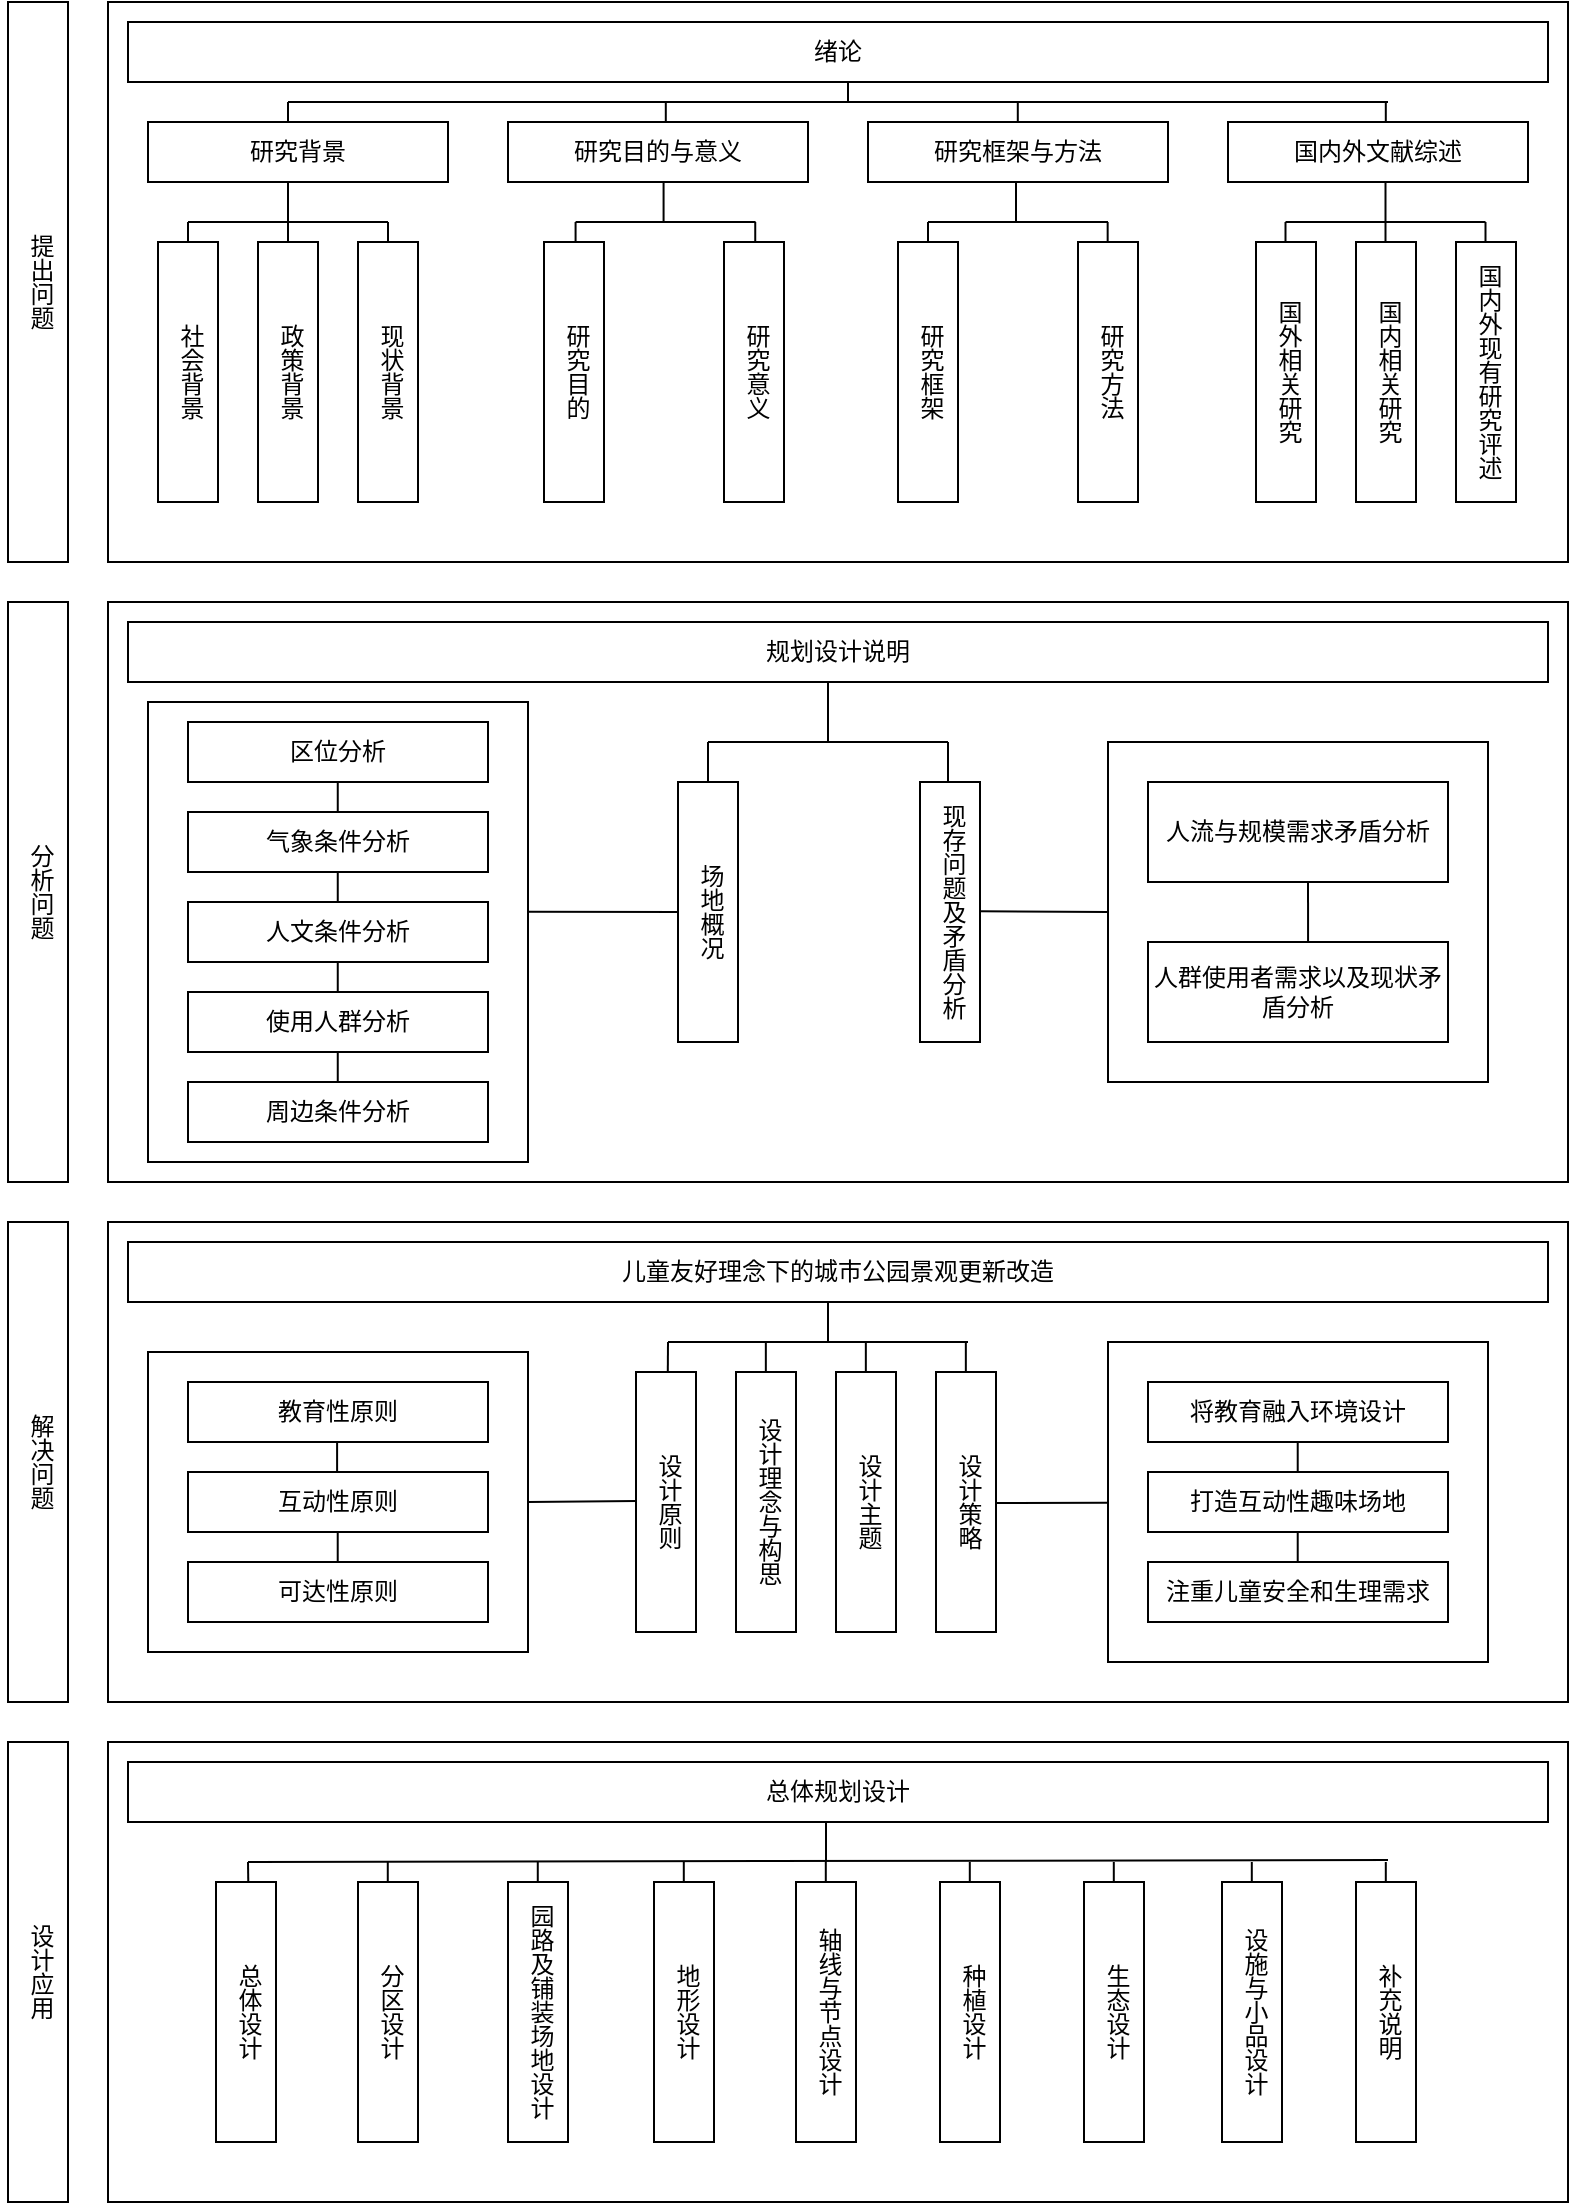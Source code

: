 <mxfile version="24.4.3" type="github">
  <diagram name="第 1 页" id="PGdJFcqWluzx-1N40bFZ">
    <mxGraphModel dx="899" dy="631" grid="1" gridSize="10" guides="1" tooltips="1" connect="0" arrows="0" fold="1" page="1" pageScale="1" pageWidth="827" pageHeight="1169" math="0" shadow="0">
      <root>
        <mxCell id="0" />
        <mxCell id="1" parent="0" />
        <mxCell id="4JssBgyCznE4-cOEd2yI-1" value="" style="rounded=0;whiteSpace=wrap;html=1;movable=0;resizable=0;rotatable=0;deletable=0;editable=0;locked=1;connectable=0;" parent="1" vertex="1">
          <mxGeometry x="60" y="60" width="730" height="280" as="geometry" />
        </mxCell>
        <mxCell id="4JssBgyCznE4-cOEd2yI-2" value="&lt;p style=&quot;line-height: 120%;&quot;&gt;&lt;font style=&quot;font-size: 12px;&quot;&gt;提出问题&lt;/font&gt;&lt;/p&gt;" style="rounded=0;whiteSpace=wrap;html=1;textDirection=vertical-rl;" parent="1" vertex="1">
          <mxGeometry x="10" y="60" width="30" height="280" as="geometry" />
        </mxCell>
        <mxCell id="4JssBgyCznE4-cOEd2yI-3" value="绪论" style="rounded=0;whiteSpace=wrap;html=1;" parent="1" vertex="1">
          <mxGeometry x="70" y="70" width="710" height="30" as="geometry" />
        </mxCell>
        <mxCell id="4JssBgyCznE4-cOEd2yI-4" value="研究框架与方法" style="rounded=0;whiteSpace=wrap;html=1;" parent="1" vertex="1">
          <mxGeometry x="440" y="120" width="150" height="30" as="geometry" />
        </mxCell>
        <mxCell id="4JssBgyCznE4-cOEd2yI-5" value="研究背景" style="rounded=0;whiteSpace=wrap;html=1;" parent="1" vertex="1">
          <mxGeometry x="80" y="120" width="150" height="30" as="geometry" />
        </mxCell>
        <mxCell id="4JssBgyCznE4-cOEd2yI-6" value="研究目的与意义" style="rounded=0;whiteSpace=wrap;html=1;" parent="1" vertex="1">
          <mxGeometry x="260" y="120" width="150" height="30" as="geometry" />
        </mxCell>
        <mxCell id="4JssBgyCznE4-cOEd2yI-7" value="国内外文献综述" style="rounded=0;whiteSpace=wrap;html=1;" parent="1" vertex="1">
          <mxGeometry x="620" y="120" width="150" height="30" as="geometry" />
        </mxCell>
        <mxCell id="4JssBgyCznE4-cOEd2yI-8" value="社会背景" style="rounded=0;whiteSpace=wrap;html=1;textDirection=vertical-rl;" parent="1" vertex="1">
          <mxGeometry x="85" y="180" width="30" height="130" as="geometry" />
        </mxCell>
        <mxCell id="4JssBgyCznE4-cOEd2yI-9" value="政策背景" style="rounded=0;whiteSpace=wrap;html=1;textDirection=vertical-rl;" parent="1" vertex="1">
          <mxGeometry x="135" y="180" width="30" height="130" as="geometry" />
        </mxCell>
        <mxCell id="4JssBgyCznE4-cOEd2yI-10" value="现状背景" style="rounded=0;whiteSpace=wrap;html=1;textDirection=vertical-rl;" parent="1" vertex="1">
          <mxGeometry x="185" y="180" width="30" height="130" as="geometry" />
        </mxCell>
        <mxCell id="4JssBgyCznE4-cOEd2yI-11" value="研究目的" style="rounded=0;whiteSpace=wrap;html=1;textDirection=vertical-rl;" parent="1" vertex="1">
          <mxGeometry x="278" y="180" width="30" height="130" as="geometry" />
        </mxCell>
        <mxCell id="4JssBgyCznE4-cOEd2yI-12" value="研究意义" style="rounded=0;whiteSpace=wrap;html=1;textDirection=vertical-rl;" parent="1" vertex="1">
          <mxGeometry x="368" y="180" width="30" height="130" as="geometry" />
        </mxCell>
        <mxCell id="4JssBgyCznE4-cOEd2yI-13" value="研究框架" style="rounded=0;whiteSpace=wrap;html=1;textDirection=vertical-rl;" parent="1" vertex="1">
          <mxGeometry x="455" y="180" width="30" height="130" as="geometry" />
        </mxCell>
        <mxCell id="4JssBgyCznE4-cOEd2yI-14" value="研究方法" style="rounded=0;whiteSpace=wrap;html=1;textDirection=vertical-rl;" parent="1" vertex="1">
          <mxGeometry x="545" y="180" width="30" height="130" as="geometry" />
        </mxCell>
        <mxCell id="4JssBgyCznE4-cOEd2yI-15" value="国外相关研究" style="rounded=0;whiteSpace=wrap;html=1;textDirection=vertical-rl;" parent="1" vertex="1">
          <mxGeometry x="634" y="180" width="30" height="130" as="geometry" />
        </mxCell>
        <mxCell id="4JssBgyCznE4-cOEd2yI-16" value="国内相关研究" style="rounded=0;whiteSpace=wrap;html=1;textDirection=vertical-rl;" parent="1" vertex="1">
          <mxGeometry x="684" y="180" width="30" height="130" as="geometry" />
        </mxCell>
        <mxCell id="4JssBgyCznE4-cOEd2yI-17" value="国内外现有研究评述" style="rounded=0;whiteSpace=wrap;html=1;textDirection=vertical-rl;" parent="1" vertex="1">
          <mxGeometry x="734" y="180" width="30" height="130" as="geometry" />
        </mxCell>
        <mxCell id="4JssBgyCznE4-cOEd2yI-18" value="" style="rounded=0;whiteSpace=wrap;html=1;movable=1;resizable=1;rotatable=1;deletable=1;editable=1;locked=0;connectable=1;" parent="1" vertex="1">
          <mxGeometry x="60" y="360" width="730" height="290" as="geometry" />
        </mxCell>
        <mxCell id="4JssBgyCznE4-cOEd2yI-19" value="&lt;p style=&quot;line-height: 120%;&quot;&gt;&lt;font style=&quot;font-size: 12px;&quot;&gt;分析问题&lt;/font&gt;&lt;/p&gt;" style="rounded=0;whiteSpace=wrap;html=1;textDirection=vertical-rl;" parent="1" vertex="1">
          <mxGeometry x="10" y="360" width="30" height="290" as="geometry" />
        </mxCell>
        <mxCell id="4JssBgyCznE4-cOEd2yI-20" value="规划设计说明" style="rounded=0;whiteSpace=wrap;html=1;" parent="1" vertex="1">
          <mxGeometry x="70" y="370" width="710" height="30" as="geometry" />
        </mxCell>
        <mxCell id="4JssBgyCznE4-cOEd2yI-41" value="" style="rounded=0;whiteSpace=wrap;html=1;movable=0;resizable=0;rotatable=0;deletable=0;editable=0;locked=1;connectable=0;" parent="1" vertex="1">
          <mxGeometry x="560" y="430" width="190" height="170" as="geometry" />
        </mxCell>
        <mxCell id="4JssBgyCznE4-cOEd2yI-21" value="人群使用者需求以及现状矛盾分析" style="rounded=0;whiteSpace=wrap;html=1;" parent="1" vertex="1">
          <mxGeometry x="580" y="530" width="150" height="50" as="geometry" />
        </mxCell>
        <mxCell id="4JssBgyCznE4-cOEd2yI-42" value="" style="rounded=0;whiteSpace=wrap;html=1;movable=1;resizable=1;rotatable=1;deletable=1;editable=1;locked=0;connectable=1;" parent="1" vertex="1">
          <mxGeometry x="80" y="410" width="190" height="230" as="geometry" />
        </mxCell>
        <mxCell id="4JssBgyCznE4-cOEd2yI-22" value="区位分析&lt;span style=&quot;color: rgba(0, 0, 0, 0); font-family: monospace; font-size: 0px; text-align: start; text-wrap: nowrap;&quot;&gt;%3CmxGraphModel%3E%3Croot%3E%3CmxCell%20id%3D%220%22%2F%3E%3CmxCell%20id%3D%221%22%20parent%3D%220%22%2F%3E%3CmxCell%20id%3D%222%22%20value%3D%22%E7%A0%94%E7%A9%B6%E8%83%8C%E6%99%AF%22%20style%3D%22rounded%3D0%3BwhiteSpace%3Dwrap%3Bhtml%3D1%3B%22%20vertex%3D%221%22%20parent%3D%221%22%3E%3CmxGeometry%20x%3D%2280%22%20y%3D%22420%22%20width%3D%22150%22%20height%3D%2230%22%20as%3D%22geometry%22%2F%3E%3C%2FmxCell%3E%3C%2Froot%3E%3C%2FmxGraphModel%3E&lt;/span&gt;" style="rounded=0;whiteSpace=wrap;html=1;" parent="1" vertex="1">
          <mxGeometry x="100" y="420" width="150" height="30" as="geometry" />
        </mxCell>
        <mxCell id="4JssBgyCznE4-cOEd2yI-29" value="场地概况" style="rounded=0;whiteSpace=wrap;html=1;textDirection=vertical-rl;" parent="1" vertex="1">
          <mxGeometry x="345" y="450" width="30" height="130" as="geometry" />
        </mxCell>
        <mxCell id="4JssBgyCznE4-cOEd2yI-30" value="现存问题及矛盾分析" style="rounded=0;whiteSpace=wrap;html=1;textDirection=vertical-rl;" parent="1" vertex="1">
          <mxGeometry x="466" y="450" width="30" height="130" as="geometry" />
        </mxCell>
        <mxCell id="4JssBgyCznE4-cOEd2yI-35" value="人流与规模需求矛盾分析" style="rounded=0;whiteSpace=wrap;html=1;" parent="1" vertex="1">
          <mxGeometry x="580" y="450" width="150" height="50" as="geometry" />
        </mxCell>
        <mxCell id="4JssBgyCznE4-cOEd2yI-36" value="气象条件分析" style="rounded=0;whiteSpace=wrap;html=1;" parent="1" vertex="1">
          <mxGeometry x="100" y="465" width="150" height="30" as="geometry" />
        </mxCell>
        <mxCell id="4JssBgyCznE4-cOEd2yI-37" value="人文条件分析&lt;span style=&quot;color: rgba(0, 0, 0, 0); font-family: monospace; font-size: 0px; text-align: start; text-wrap: nowrap;&quot;&gt;%3CmxGraphModel%3E%3Croot%3E%3CmxCell%20id%3D%220%22%2F%3E%3CmxCell%20id%3D%221%22%20parent%3D%220%22%2F%3E%3CmxCell%20id%3D%222%22%20value%3D%22%E5%8C%BA%E4%BD%8D%E5%88%86%E6%9E%90%26lt%3Bspan%20style%3D%26quot%3Bcolor%3A%20rgba(0%2C%200%2C%200%2C%200)%3B%20font-family%3A%20monospace%3B%20font-size%3A%200px%3B%20text-align%3A%20start%3B%20text-wrap%3A%20nowrap%3B%26quot%3B%26gt%3B%253CmxGraphModel%253E%253Croot%253E%253CmxCell%2520id%253D%25220%2522%252F%253E%253CmxCell%2520id%253D%25221%2522%2520parent%253D%25220%2522%252F%253E%253CmxCell%2520id%253D%25222%2522%2520value%253D%2522%25E7%25A0%2594%25E7%25A9%25B6%25E8%2583%258C%25E6%2599%25AF%2522%2520style%253D%2522rounded%253D0%253BwhiteSpace%253Dwrap%253Bhtml%253D1%253B%2522%2520vertex%253D%25221%2522%2520parent%253D%25221%2522%253E%253CmxGeometry%2520x%253D%252280%2522%2520y%253D%2522420%2522%2520width%253D%2522150%2522%2520height%253D%252230%2522%2520as%253D%2522geometry%2522%252F%253E%253C%252FmxCell%253E%253C%252Froot%253E%253C%252FmxGraphModel%253E%26lt%3B%2Fspan%26gt%3B%22%20style%3D%22rounded%3D0%3BwhiteSpace%3Dwrap%3Bhtml%3D1%3B%22%20vertex%3D%221%22%20parent%3D%221%22%3E%3CmxGeometry%20x%3D%22100%22%20y%3D%22440%22%20width%3D%22150%22%20height%3D%2230%22%20as%3D%22geometry%22%2F%3E%3C%2FmxCell%3E%3C%2Froot%3E%3C%2FmxGraphModel%3E&lt;/span&gt;" style="rounded=0;whiteSpace=wrap;html=1;" parent="1" vertex="1">
          <mxGeometry x="100" y="510" width="150" height="30" as="geometry" />
        </mxCell>
        <mxCell id="4JssBgyCznE4-cOEd2yI-38" value="使用人群分析" style="rounded=0;whiteSpace=wrap;html=1;" parent="1" vertex="1">
          <mxGeometry x="100" y="555" width="150" height="30" as="geometry" />
        </mxCell>
        <mxCell id="4JssBgyCznE4-cOEd2yI-39" value="周边条件分析" style="rounded=0;whiteSpace=wrap;html=1;" parent="1" vertex="1">
          <mxGeometry x="100" y="600" width="150" height="30" as="geometry" />
        </mxCell>
        <mxCell id="4JssBgyCznE4-cOEd2yI-43" value="" style="rounded=0;whiteSpace=wrap;html=1;movable=1;resizable=1;rotatable=1;deletable=1;editable=1;locked=0;connectable=1;" parent="1" vertex="1">
          <mxGeometry x="60" y="670" width="730" height="240" as="geometry" />
        </mxCell>
        <mxCell id="4JssBgyCznE4-cOEd2yI-44" value="&lt;p style=&quot;line-height: 120%;&quot;&gt;&lt;font style=&quot;font-size: 12px;&quot;&gt;解决问题&lt;/font&gt;&lt;/p&gt;" style="rounded=0;whiteSpace=wrap;html=1;textDirection=vertical-rl;" parent="1" vertex="1">
          <mxGeometry x="10" y="670" width="30" height="240" as="geometry" />
        </mxCell>
        <mxCell id="4JssBgyCznE4-cOEd2yI-45" value="儿童友好理念下的城市公园景观更新改造" style="rounded=0;whiteSpace=wrap;html=1;" parent="1" vertex="1">
          <mxGeometry x="70" y="680" width="710" height="30" as="geometry" />
        </mxCell>
        <mxCell id="4JssBgyCznE4-cOEd2yI-46" value="" style="rounded=0;whiteSpace=wrap;html=1;movable=1;resizable=1;rotatable=1;deletable=1;editable=1;locked=0;connectable=1;" parent="1" vertex="1">
          <mxGeometry x="560" y="730" width="190" height="160" as="geometry" />
        </mxCell>
        <mxCell id="4JssBgyCznE4-cOEd2yI-47" value="打造互动性趣味场地" style="rounded=0;whiteSpace=wrap;html=1;" parent="1" vertex="1">
          <mxGeometry x="580" y="795" width="150" height="30" as="geometry" />
        </mxCell>
        <mxCell id="4JssBgyCznE4-cOEd2yI-48" value="" style="rounded=0;whiteSpace=wrap;html=1;movable=1;resizable=1;rotatable=1;deletable=1;editable=1;locked=0;connectable=1;" parent="1" vertex="1">
          <mxGeometry x="80" y="735" width="190" height="150" as="geometry" />
        </mxCell>
        <mxCell id="4JssBgyCznE4-cOEd2yI-49" value="教育性原则" style="rounded=0;whiteSpace=wrap;html=1;" parent="1" vertex="1">
          <mxGeometry x="100" y="750" width="150" height="30" as="geometry" />
        </mxCell>
        <mxCell id="4JssBgyCznE4-cOEd2yI-50" value="设计原则" style="rounded=0;whiteSpace=wrap;html=1;textDirection=vertical-rl;" parent="1" vertex="1">
          <mxGeometry x="324" y="745" width="30" height="130" as="geometry" />
        </mxCell>
        <mxCell id="4JssBgyCznE4-cOEd2yI-51" value="设计主题&lt;span style=&quot;color: rgba(0, 0, 0, 0); font-family: monospace; font-size: 0px; text-align: start; text-wrap: nowrap;&quot;&gt;%3CmxGraphModel%3E%3Croot%3E%3CmxCell%20id%3D%220%22%2F%3E%3CmxCell%20id%3D%221%22%20parent%3D%220%22%2F%3E%3CmxCell%20id%3D%222%22%20value%3D%22%E8%AE%BE%E8%AE%A1%E5%8E%9F%E5%88%99%22%20style%3D%22rounded%3D0%3BwhiteSpace%3Dwrap%3Bhtml%3D1%3BtextDirection%3Dvertical-rl%3B%22%20vertex%3D%221%22%20parent%3D%221%22%3E%3CmxGeometry%20x%3D%22310%22%20y%3D%22780%22%20width%3D%2230%22%20height%3D%22130%22%20as%3D%22geometry%22%2F%3E%3C%2FmxCell%3E%3C%2Froot%3E%3C%2FmxGraphModel%3E&lt;/span&gt;" style="rounded=0;whiteSpace=wrap;html=1;textDirection=vertical-rl;" parent="1" vertex="1">
          <mxGeometry x="424" y="745" width="30" height="130" as="geometry" />
        </mxCell>
        <mxCell id="4JssBgyCznE4-cOEd2yI-52" value="将教育融入环境设计" style="rounded=0;whiteSpace=wrap;html=1;" parent="1" vertex="1">
          <mxGeometry x="580" y="750" width="150" height="30" as="geometry" />
        </mxCell>
        <mxCell id="4JssBgyCznE4-cOEd2yI-53" value="互动性原则" style="rounded=0;whiteSpace=wrap;html=1;" parent="1" vertex="1">
          <mxGeometry x="100" y="795" width="150" height="30" as="geometry" />
        </mxCell>
        <mxCell id="4JssBgyCznE4-cOEd2yI-54" value="可达性原则" style="rounded=0;whiteSpace=wrap;html=1;" parent="1" vertex="1">
          <mxGeometry x="100" y="840" width="150" height="30" as="geometry" />
        </mxCell>
        <mxCell id="4JssBgyCznE4-cOEd2yI-57" value="设计理念与构思" style="rounded=0;whiteSpace=wrap;html=1;textDirection=vertical-rl;" parent="1" vertex="1">
          <mxGeometry x="374" y="745" width="30" height="130" as="geometry" />
        </mxCell>
        <mxCell id="4JssBgyCznE4-cOEd2yI-58" value="设计策略" style="rounded=0;whiteSpace=wrap;html=1;textDirection=vertical-rl;" parent="1" vertex="1">
          <mxGeometry x="474" y="745" width="30" height="130" as="geometry" />
        </mxCell>
        <mxCell id="4JssBgyCznE4-cOEd2yI-59" value="注重儿童安全和生理需求" style="rounded=0;whiteSpace=wrap;html=1;" parent="1" vertex="1">
          <mxGeometry x="580" y="840" width="150" height="30" as="geometry" />
        </mxCell>
        <mxCell id="4JssBgyCznE4-cOEd2yI-60" value="" style="rounded=0;whiteSpace=wrap;html=1;movable=1;resizable=1;rotatable=1;deletable=1;editable=1;locked=0;connectable=1;" parent="1" vertex="1">
          <mxGeometry x="60" y="930" width="730" height="230" as="geometry" />
        </mxCell>
        <mxCell id="4JssBgyCznE4-cOEd2yI-61" value="&lt;p style=&quot;line-height: 120%;&quot;&gt;&lt;font style=&quot;font-size: 12px;&quot;&gt;设计应用&lt;/font&gt;&lt;/p&gt;" style="rounded=0;whiteSpace=wrap;html=1;textDirection=vertical-rl;" parent="1" vertex="1">
          <mxGeometry x="10" y="930" width="30" height="230" as="geometry" />
        </mxCell>
        <mxCell id="4JssBgyCznE4-cOEd2yI-62" value="总体规划设计" style="rounded=0;whiteSpace=wrap;html=1;" parent="1" vertex="1">
          <mxGeometry x="70" y="940" width="710" height="30" as="geometry" />
        </mxCell>
        <mxCell id="4JssBgyCznE4-cOEd2yI-67" value="总体设计" style="rounded=0;whiteSpace=wrap;html=1;textDirection=vertical-rl;" parent="1" vertex="1">
          <mxGeometry x="114" y="1000" width="30" height="130" as="geometry" />
        </mxCell>
        <mxCell id="4JssBgyCznE4-cOEd2yI-68" value="园路及铺装场地设计" style="rounded=0;whiteSpace=wrap;html=1;textDirection=vertical-rl;" parent="1" vertex="1">
          <mxGeometry x="260" y="1000" width="30" height="130" as="geometry" />
        </mxCell>
        <mxCell id="4JssBgyCznE4-cOEd2yI-72" value="分区设计" style="rounded=0;whiteSpace=wrap;html=1;textDirection=vertical-rl;" parent="1" vertex="1">
          <mxGeometry x="185" y="1000" width="30" height="130" as="geometry" />
        </mxCell>
        <mxCell id="4JssBgyCznE4-cOEd2yI-73" value="地形设计" style="rounded=0;whiteSpace=wrap;html=1;textDirection=vertical-rl;" parent="1" vertex="1">
          <mxGeometry x="333" y="1000" width="30" height="130" as="geometry" />
        </mxCell>
        <mxCell id="4JssBgyCznE4-cOEd2yI-90" value="轴线与节点设计" style="rounded=0;whiteSpace=wrap;html=1;textDirection=vertical-rl;" parent="1" vertex="1">
          <mxGeometry x="404" y="1000" width="30" height="130" as="geometry" />
        </mxCell>
        <mxCell id="4JssBgyCznE4-cOEd2yI-91" value="种植设计" style="rounded=0;whiteSpace=wrap;html=1;textDirection=vertical-rl;" parent="1" vertex="1">
          <mxGeometry x="476" y="1000" width="30" height="130" as="geometry" />
        </mxCell>
        <mxCell id="4JssBgyCznE4-cOEd2yI-92" value="生态设计" style="rounded=0;whiteSpace=wrap;html=1;textDirection=vertical-rl;" parent="1" vertex="1">
          <mxGeometry x="548" y="1000" width="30" height="130" as="geometry" />
        </mxCell>
        <mxCell id="4JssBgyCznE4-cOEd2yI-93" value="设施与小品设计" style="rounded=0;whiteSpace=wrap;html=1;textDirection=vertical-rl;" parent="1" vertex="1">
          <mxGeometry x="617" y="1000" width="30" height="130" as="geometry" />
        </mxCell>
        <mxCell id="4JssBgyCznE4-cOEd2yI-100" value="" style="endArrow=none;html=1;rounded=0;" parent="1" edge="1">
          <mxGeometry width="50" height="50" relative="1" as="geometry">
            <mxPoint x="419" y="990" as="sourcePoint" />
            <mxPoint x="419" y="970" as="targetPoint" />
          </mxGeometry>
        </mxCell>
        <mxCell id="4JssBgyCznE4-cOEd2yI-101" value="" style="endArrow=none;html=1;rounded=0;" parent="1" edge="1">
          <mxGeometry width="50" height="50" relative="1" as="geometry">
            <mxPoint x="130" y="990" as="sourcePoint" />
            <mxPoint x="700" y="989" as="targetPoint" />
          </mxGeometry>
        </mxCell>
        <mxCell id="4JssBgyCznE4-cOEd2yI-102" value="" style="endArrow=none;html=1;rounded=0;exitX=0.538;exitY=0;exitDx=0;exitDy=0;exitPerimeter=0;" parent="1" source="4JssBgyCznE4-cOEd2yI-67" edge="1">
          <mxGeometry width="50" height="50" relative="1" as="geometry">
            <mxPoint x="80" y="1040" as="sourcePoint" />
            <mxPoint x="130" y="990" as="targetPoint" />
          </mxGeometry>
        </mxCell>
        <mxCell id="4JssBgyCznE4-cOEd2yI-103" value="" style="endArrow=none;html=1;rounded=0;exitX=0.538;exitY=0;exitDx=0;exitDy=0;exitPerimeter=0;" parent="1" edge="1">
          <mxGeometry width="50" height="50" relative="1" as="geometry">
            <mxPoint x="199.89" y="1000" as="sourcePoint" />
            <mxPoint x="199.89" y="990" as="targetPoint" />
          </mxGeometry>
        </mxCell>
        <mxCell id="4JssBgyCznE4-cOEd2yI-104" value="" style="endArrow=none;html=1;rounded=0;exitX=0.538;exitY=0;exitDx=0;exitDy=0;exitPerimeter=0;" parent="1" edge="1">
          <mxGeometry width="50" height="50" relative="1" as="geometry">
            <mxPoint x="274.89" y="1000" as="sourcePoint" />
            <mxPoint x="274.89" y="990" as="targetPoint" />
          </mxGeometry>
        </mxCell>
        <mxCell id="4JssBgyCznE4-cOEd2yI-106" value="" style="endArrow=none;html=1;rounded=0;exitX=0.538;exitY=0;exitDx=0;exitDy=0;exitPerimeter=0;" parent="1" edge="1">
          <mxGeometry width="50" height="50" relative="1" as="geometry">
            <mxPoint x="347.9" y="1000" as="sourcePoint" />
            <mxPoint x="347.9" y="990" as="targetPoint" />
          </mxGeometry>
        </mxCell>
        <mxCell id="4JssBgyCznE4-cOEd2yI-107" value="" style="endArrow=none;html=1;rounded=0;exitX=0.538;exitY=0;exitDx=0;exitDy=0;exitPerimeter=0;" parent="1" edge="1">
          <mxGeometry width="50" height="50" relative="1" as="geometry">
            <mxPoint x="418.9" y="1000" as="sourcePoint" />
            <mxPoint x="418.9" y="990" as="targetPoint" />
          </mxGeometry>
        </mxCell>
        <mxCell id="4JssBgyCznE4-cOEd2yI-108" value="" style="endArrow=none;html=1;rounded=0;exitX=0.538;exitY=0;exitDx=0;exitDy=0;exitPerimeter=0;" parent="1" edge="1">
          <mxGeometry width="50" height="50" relative="1" as="geometry">
            <mxPoint x="490.9" y="1000" as="sourcePoint" />
            <mxPoint x="490.9" y="990" as="targetPoint" />
          </mxGeometry>
        </mxCell>
        <mxCell id="4JssBgyCznE4-cOEd2yI-109" value="" style="endArrow=none;html=1;rounded=0;exitX=0.538;exitY=0;exitDx=0;exitDy=0;exitPerimeter=0;" parent="1" edge="1">
          <mxGeometry width="50" height="50" relative="1" as="geometry">
            <mxPoint x="562.9" y="1000" as="sourcePoint" />
            <mxPoint x="562.9" y="990" as="targetPoint" />
          </mxGeometry>
        </mxCell>
        <mxCell id="4JssBgyCznE4-cOEd2yI-110" value="" style="endArrow=none;html=1;rounded=0;exitX=0.538;exitY=0;exitDx=0;exitDy=0;exitPerimeter=0;" parent="1" edge="1">
          <mxGeometry width="50" height="50" relative="1" as="geometry">
            <mxPoint x="631.9" y="1000" as="sourcePoint" />
            <mxPoint x="631.9" y="990" as="targetPoint" />
          </mxGeometry>
        </mxCell>
        <mxCell id="4JssBgyCznE4-cOEd2yI-112" value="" style="endArrow=none;html=1;rounded=0;" parent="1" edge="1">
          <mxGeometry width="50" height="50" relative="1" as="geometry">
            <mxPoint x="420" y="730" as="sourcePoint" />
            <mxPoint x="420" y="710" as="targetPoint" />
          </mxGeometry>
        </mxCell>
        <mxCell id="4JssBgyCznE4-cOEd2yI-113" value="" style="endArrow=none;html=1;rounded=0;" parent="1" edge="1">
          <mxGeometry width="50" height="50" relative="1" as="geometry">
            <mxPoint x="340" y="730" as="sourcePoint" />
            <mxPoint x="490" y="730" as="targetPoint" />
          </mxGeometry>
        </mxCell>
        <mxCell id="4JssBgyCznE4-cOEd2yI-114" value="" style="endArrow=none;html=1;rounded=0;exitX=0.53;exitY=0.001;exitDx=0;exitDy=0;exitPerimeter=0;" parent="1" source="4JssBgyCznE4-cOEd2yI-50" edge="1">
          <mxGeometry width="50" height="50" relative="1" as="geometry">
            <mxPoint x="340" y="740" as="sourcePoint" />
            <mxPoint x="340" y="730" as="targetPoint" />
          </mxGeometry>
        </mxCell>
        <mxCell id="4JssBgyCznE4-cOEd2yI-115" value="" style="endArrow=none;html=1;rounded=0;exitX=0.53;exitY=0.001;exitDx=0;exitDy=0;exitPerimeter=0;" parent="1" edge="1">
          <mxGeometry width="50" height="50" relative="1" as="geometry">
            <mxPoint x="388.92" y="745" as="sourcePoint" />
            <mxPoint x="388.92" y="730" as="targetPoint" />
          </mxGeometry>
        </mxCell>
        <mxCell id="4JssBgyCznE4-cOEd2yI-116" value="" style="endArrow=none;html=1;rounded=0;exitX=0.53;exitY=0.001;exitDx=0;exitDy=0;exitPerimeter=0;" parent="1" edge="1">
          <mxGeometry width="50" height="50" relative="1" as="geometry">
            <mxPoint x="438.92" y="745" as="sourcePoint" />
            <mxPoint x="438.92" y="730" as="targetPoint" />
          </mxGeometry>
        </mxCell>
        <mxCell id="4JssBgyCznE4-cOEd2yI-117" value="" style="endArrow=none;html=1;rounded=0;exitX=0.53;exitY=0.001;exitDx=0;exitDy=0;exitPerimeter=0;" parent="1" edge="1">
          <mxGeometry width="50" height="50" relative="1" as="geometry">
            <mxPoint x="488.92" y="745" as="sourcePoint" />
            <mxPoint x="488.92" y="730" as="targetPoint" />
          </mxGeometry>
        </mxCell>
        <mxCell id="4JssBgyCznE4-cOEd2yI-118" value="" style="endArrow=none;html=1;rounded=0;exitX=1;exitY=0.5;exitDx=0;exitDy=0;exitPerimeter=0;entryX=0.014;entryY=0.496;entryDx=0;entryDy=0;entryPerimeter=0;" parent="1" source="4JssBgyCznE4-cOEd2yI-48" target="4JssBgyCznE4-cOEd2yI-50" edge="1">
          <mxGeometry width="50" height="50" relative="1" as="geometry">
            <mxPoint x="270" y="860" as="sourcePoint" />
            <mxPoint x="320" y="810" as="targetPoint" />
          </mxGeometry>
        </mxCell>
        <mxCell id="4JssBgyCznE4-cOEd2yI-119" value="" style="endArrow=none;html=1;rounded=0;exitX=1;exitY=0.5;exitDx=0;exitDy=0;exitPerimeter=0;" parent="1" target="4JssBgyCznE4-cOEd2yI-46" edge="1">
          <mxGeometry width="50" height="50" relative="1" as="geometry">
            <mxPoint x="504" y="810.5" as="sourcePoint" />
            <mxPoint x="558" y="809.5" as="targetPoint" />
          </mxGeometry>
        </mxCell>
        <mxCell id="4JssBgyCznE4-cOEd2yI-120" value="" style="endArrow=none;html=1;rounded=0;exitX=0.497;exitY=0.003;exitDx=0;exitDy=0;exitPerimeter=0;entryX=0.497;entryY=1.004;entryDx=0;entryDy=0;entryPerimeter=0;" parent="1" source="4JssBgyCznE4-cOEd2yI-53" target="4JssBgyCznE4-cOEd2yI-49" edge="1">
          <mxGeometry width="50" height="50" relative="1" as="geometry">
            <mxPoint x="120" y="830" as="sourcePoint" />
            <mxPoint x="175" y="780" as="targetPoint" />
          </mxGeometry>
        </mxCell>
        <mxCell id="4JssBgyCznE4-cOEd2yI-121" value="" style="endArrow=none;html=1;rounded=0;exitX=0.497;exitY=0.003;exitDx=0;exitDy=0;exitPerimeter=0;entryX=0.497;entryY=1.004;entryDx=0;entryDy=0;entryPerimeter=0;" parent="1" edge="1">
          <mxGeometry width="50" height="50" relative="1" as="geometry">
            <mxPoint x="174.86" y="840" as="sourcePoint" />
            <mxPoint x="174.86" y="825" as="targetPoint" />
          </mxGeometry>
        </mxCell>
        <mxCell id="4JssBgyCznE4-cOEd2yI-122" value="" style="endArrow=none;html=1;rounded=0;exitX=0.497;exitY=0.003;exitDx=0;exitDy=0;exitPerimeter=0;entryX=0.497;entryY=1.004;entryDx=0;entryDy=0;entryPerimeter=0;" parent="1" edge="1">
          <mxGeometry width="50" height="50" relative="1" as="geometry">
            <mxPoint x="654.86" y="795" as="sourcePoint" />
            <mxPoint x="654.86" y="780" as="targetPoint" />
          </mxGeometry>
        </mxCell>
        <mxCell id="4JssBgyCznE4-cOEd2yI-123" value="" style="endArrow=none;html=1;rounded=0;exitX=0.497;exitY=0.003;exitDx=0;exitDy=0;exitPerimeter=0;entryX=0.497;entryY=1.004;entryDx=0;entryDy=0;entryPerimeter=0;" parent="1" edge="1">
          <mxGeometry width="50" height="50" relative="1" as="geometry">
            <mxPoint x="654.86" y="840" as="sourcePoint" />
            <mxPoint x="654.86" y="825" as="targetPoint" />
          </mxGeometry>
        </mxCell>
        <mxCell id="4JssBgyCznE4-cOEd2yI-124" value="" style="endArrow=none;html=1;rounded=0;" parent="1" edge="1">
          <mxGeometry width="50" height="50" relative="1" as="geometry">
            <mxPoint x="420" y="430" as="sourcePoint" />
            <mxPoint x="420" y="400" as="targetPoint" />
          </mxGeometry>
        </mxCell>
        <mxCell id="4JssBgyCznE4-cOEd2yI-125" value="" style="endArrow=none;html=1;rounded=0;" parent="1" edge="1">
          <mxGeometry width="50" height="50" relative="1" as="geometry">
            <mxPoint x="360" y="430" as="sourcePoint" />
            <mxPoint x="480" y="430" as="targetPoint" />
          </mxGeometry>
        </mxCell>
        <mxCell id="4JssBgyCznE4-cOEd2yI-126" value="" style="endArrow=none;html=1;rounded=0;" parent="1" edge="1">
          <mxGeometry width="50" height="50" relative="1" as="geometry">
            <mxPoint x="360" y="450" as="sourcePoint" />
            <mxPoint x="360" y="430" as="targetPoint" />
          </mxGeometry>
        </mxCell>
        <mxCell id="4JssBgyCznE4-cOEd2yI-127" value="" style="endArrow=none;html=1;rounded=0;" parent="1" edge="1">
          <mxGeometry width="50" height="50" relative="1" as="geometry">
            <mxPoint x="480" y="450" as="sourcePoint" />
            <mxPoint x="480" y="430" as="targetPoint" />
          </mxGeometry>
        </mxCell>
        <mxCell id="4JssBgyCznE4-cOEd2yI-128" value="" style="endArrow=none;html=1;rounded=0;exitX=1.001;exitY=0.458;exitDx=0;exitDy=0;exitPerimeter=0;" parent="1" edge="1">
          <mxGeometry width="50" height="50" relative="1" as="geometry">
            <mxPoint x="270.19" y="514.92" as="sourcePoint" />
            <mxPoint x="345" y="515" as="targetPoint" />
          </mxGeometry>
        </mxCell>
        <mxCell id="4JssBgyCznE4-cOEd2yI-129" value="" style="endArrow=none;html=1;rounded=0;exitX=1.001;exitY=0.458;exitDx=0;exitDy=0;exitPerimeter=0;" parent="1" edge="1">
          <mxGeometry width="50" height="50" relative="1" as="geometry">
            <mxPoint x="496" y="514.66" as="sourcePoint" />
            <mxPoint x="560" y="515" as="targetPoint" />
          </mxGeometry>
        </mxCell>
        <mxCell id="4JssBgyCznE4-cOEd2yI-130" value="" style="endArrow=none;html=1;rounded=0;exitX=0.467;exitY=-0.002;exitDx=0;exitDy=0;exitPerimeter=0;" parent="1" edge="1">
          <mxGeometry width="50" height="50" relative="1" as="geometry">
            <mxPoint x="660.05" y="529.9" as="sourcePoint" />
            <mxPoint x="660" y="500" as="targetPoint" />
          </mxGeometry>
        </mxCell>
        <mxCell id="4JssBgyCznE4-cOEd2yI-131" value="" style="endArrow=none;html=1;rounded=0;exitX=0.537;exitY=0;exitDx=0;exitDy=0;exitPerimeter=0;entryX=0.537;entryY=0.992;entryDx=0;entryDy=0;entryPerimeter=0;" parent="1" edge="1">
          <mxGeometry width="50" height="50" relative="1" as="geometry">
            <mxPoint x="174.88" y="465.24" as="sourcePoint" />
            <mxPoint x="174.88" y="450" as="targetPoint" />
          </mxGeometry>
        </mxCell>
        <mxCell id="4JssBgyCznE4-cOEd2yI-133" value="" style="endArrow=none;html=1;rounded=0;exitX=0.537;exitY=0;exitDx=0;exitDy=0;exitPerimeter=0;entryX=0.537;entryY=0.992;entryDx=0;entryDy=0;entryPerimeter=0;" parent="1" edge="1">
          <mxGeometry width="50" height="50" relative="1" as="geometry">
            <mxPoint x="174.88" y="510.24" as="sourcePoint" />
            <mxPoint x="174.88" y="495" as="targetPoint" />
          </mxGeometry>
        </mxCell>
        <mxCell id="4JssBgyCznE4-cOEd2yI-134" value="" style="endArrow=none;html=1;rounded=0;exitX=0.537;exitY=0;exitDx=0;exitDy=0;exitPerimeter=0;entryX=0.537;entryY=0.992;entryDx=0;entryDy=0;entryPerimeter=0;" parent="1" edge="1">
          <mxGeometry width="50" height="50" relative="1" as="geometry">
            <mxPoint x="174.88" y="555.24" as="sourcePoint" />
            <mxPoint x="174.88" y="540" as="targetPoint" />
          </mxGeometry>
        </mxCell>
        <mxCell id="4JssBgyCznE4-cOEd2yI-135" value="" style="endArrow=none;html=1;rounded=0;exitX=0.537;exitY=0;exitDx=0;exitDy=0;exitPerimeter=0;entryX=0.537;entryY=0.992;entryDx=0;entryDy=0;entryPerimeter=0;" parent="1" edge="1">
          <mxGeometry width="50" height="50" relative="1" as="geometry">
            <mxPoint x="174.88" y="600.24" as="sourcePoint" />
            <mxPoint x="174.88" y="585" as="targetPoint" />
          </mxGeometry>
        </mxCell>
        <mxCell id="4JssBgyCznE4-cOEd2yI-136" value="" style="endArrow=none;html=1;rounded=0;" parent="1" edge="1">
          <mxGeometry width="50" height="50" relative="1" as="geometry">
            <mxPoint x="430" y="110" as="sourcePoint" />
            <mxPoint x="430" y="100" as="targetPoint" />
          </mxGeometry>
        </mxCell>
        <mxCell id="4JssBgyCznE4-cOEd2yI-137" value="" style="endArrow=none;html=1;rounded=0;" parent="1" edge="1">
          <mxGeometry width="50" height="50" relative="1" as="geometry">
            <mxPoint x="150" y="110" as="sourcePoint" />
            <mxPoint x="700" y="110" as="targetPoint" />
          </mxGeometry>
        </mxCell>
        <mxCell id="4JssBgyCznE4-cOEd2yI-138" value="" style="endArrow=none;html=1;rounded=0;" parent="1" edge="1">
          <mxGeometry width="50" height="50" relative="1" as="geometry">
            <mxPoint x="150" y="120" as="sourcePoint" />
            <mxPoint x="150" y="110" as="targetPoint" />
          </mxGeometry>
        </mxCell>
        <mxCell id="4JssBgyCznE4-cOEd2yI-139" value="" style="endArrow=none;html=1;rounded=0;" parent="1" edge="1">
          <mxGeometry width="50" height="50" relative="1" as="geometry">
            <mxPoint x="338.9" y="120" as="sourcePoint" />
            <mxPoint x="338.9" y="110" as="targetPoint" />
          </mxGeometry>
        </mxCell>
        <mxCell id="4JssBgyCznE4-cOEd2yI-140" value="" style="endArrow=none;html=1;rounded=0;" parent="1" edge="1">
          <mxGeometry width="50" height="50" relative="1" as="geometry">
            <mxPoint x="514.9" y="120" as="sourcePoint" />
            <mxPoint x="514.9" y="110" as="targetPoint" />
          </mxGeometry>
        </mxCell>
        <mxCell id="4JssBgyCznE4-cOEd2yI-141" value="" style="endArrow=none;html=1;rounded=0;" parent="1" edge="1">
          <mxGeometry width="50" height="50" relative="1" as="geometry">
            <mxPoint x="698.9" y="120" as="sourcePoint" />
            <mxPoint x="698.9" y="110" as="targetPoint" />
          </mxGeometry>
        </mxCell>
        <mxCell id="4JssBgyCznE4-cOEd2yI-142" value="" style="endArrow=none;html=1;rounded=0;" parent="1" edge="1">
          <mxGeometry width="50" height="50" relative="1" as="geometry">
            <mxPoint x="150" y="180" as="sourcePoint" />
            <mxPoint x="150" y="150" as="targetPoint" />
          </mxGeometry>
        </mxCell>
        <mxCell id="4JssBgyCznE4-cOEd2yI-143" value="" style="endArrow=none;html=1;rounded=0;" parent="1" edge="1">
          <mxGeometry width="50" height="50" relative="1" as="geometry">
            <mxPoint x="100" y="170" as="sourcePoint" />
            <mxPoint x="200" y="170" as="targetPoint" />
          </mxGeometry>
        </mxCell>
        <mxCell id="4JssBgyCznE4-cOEd2yI-144" value="" style="endArrow=none;html=1;rounded=0;" parent="1" edge="1">
          <mxGeometry width="50" height="50" relative="1" as="geometry">
            <mxPoint x="100" y="180" as="sourcePoint" />
            <mxPoint x="100" y="170" as="targetPoint" />
          </mxGeometry>
        </mxCell>
        <mxCell id="4JssBgyCznE4-cOEd2yI-145" value="" style="endArrow=none;html=1;rounded=0;" parent="1" edge="1">
          <mxGeometry width="50" height="50" relative="1" as="geometry">
            <mxPoint x="200" y="180" as="sourcePoint" />
            <mxPoint x="200" y="170" as="targetPoint" />
          </mxGeometry>
        </mxCell>
        <mxCell id="4JssBgyCznE4-cOEd2yI-146" value="" style="endArrow=none;html=1;rounded=0;" parent="1" edge="1">
          <mxGeometry width="50" height="50" relative="1" as="geometry">
            <mxPoint x="698.75" y="180" as="sourcePoint" />
            <mxPoint x="698.75" y="150" as="targetPoint" />
          </mxGeometry>
        </mxCell>
        <mxCell id="4JssBgyCznE4-cOEd2yI-147" value="" style="endArrow=none;html=1;rounded=0;" parent="1" edge="1">
          <mxGeometry width="50" height="50" relative="1" as="geometry">
            <mxPoint x="648.75" y="170" as="sourcePoint" />
            <mxPoint x="748.75" y="170" as="targetPoint" />
          </mxGeometry>
        </mxCell>
        <mxCell id="4JssBgyCznE4-cOEd2yI-148" value="" style="endArrow=none;html=1;rounded=0;" parent="1" edge="1">
          <mxGeometry width="50" height="50" relative="1" as="geometry">
            <mxPoint x="648.75" y="180" as="sourcePoint" />
            <mxPoint x="648.75" y="170" as="targetPoint" />
          </mxGeometry>
        </mxCell>
        <mxCell id="4JssBgyCznE4-cOEd2yI-149" value="" style="endArrow=none;html=1;rounded=0;" parent="1" edge="1">
          <mxGeometry width="50" height="50" relative="1" as="geometry">
            <mxPoint x="748.75" y="180" as="sourcePoint" />
            <mxPoint x="748.75" y="170" as="targetPoint" />
          </mxGeometry>
        </mxCell>
        <mxCell id="4JssBgyCznE4-cOEd2yI-150" value="" style="endArrow=none;html=1;rounded=0;" parent="1" edge="1">
          <mxGeometry width="50" height="50" relative="1" as="geometry">
            <mxPoint x="514" y="170" as="sourcePoint" />
            <mxPoint x="514" y="150" as="targetPoint" />
          </mxGeometry>
        </mxCell>
        <mxCell id="4JssBgyCznE4-cOEd2yI-151" value="" style="endArrow=none;html=1;rounded=0;" parent="1" edge="1">
          <mxGeometry width="50" height="50" relative="1" as="geometry">
            <mxPoint x="470" y="170" as="sourcePoint" />
            <mxPoint x="560" y="170" as="targetPoint" />
          </mxGeometry>
        </mxCell>
        <mxCell id="4JssBgyCznE4-cOEd2yI-152" value="" style="endArrow=none;html=1;rounded=0;" parent="1" edge="1">
          <mxGeometry width="50" height="50" relative="1" as="geometry">
            <mxPoint x="470" y="180" as="sourcePoint" />
            <mxPoint x="470" y="170" as="targetPoint" />
          </mxGeometry>
        </mxCell>
        <mxCell id="4JssBgyCznE4-cOEd2yI-153" value="" style="endArrow=none;html=1;rounded=0;" parent="1" edge="1">
          <mxGeometry width="50" height="50" relative="1" as="geometry">
            <mxPoint x="559.83" y="180" as="sourcePoint" />
            <mxPoint x="559.83" y="170" as="targetPoint" />
          </mxGeometry>
        </mxCell>
        <mxCell id="4JssBgyCznE4-cOEd2yI-154" value="" style="endArrow=none;html=1;rounded=0;" parent="1" edge="1">
          <mxGeometry width="50" height="50" relative="1" as="geometry">
            <mxPoint x="337.79" y="170" as="sourcePoint" />
            <mxPoint x="337.79" y="150" as="targetPoint" />
          </mxGeometry>
        </mxCell>
        <mxCell id="4JssBgyCznE4-cOEd2yI-155" value="" style="endArrow=none;html=1;rounded=0;" parent="1" edge="1">
          <mxGeometry width="50" height="50" relative="1" as="geometry">
            <mxPoint x="293.79" y="170" as="sourcePoint" />
            <mxPoint x="383.79" y="170" as="targetPoint" />
          </mxGeometry>
        </mxCell>
        <mxCell id="4JssBgyCznE4-cOEd2yI-156" value="" style="endArrow=none;html=1;rounded=0;" parent="1" edge="1">
          <mxGeometry width="50" height="50" relative="1" as="geometry">
            <mxPoint x="293.79" y="180" as="sourcePoint" />
            <mxPoint x="293.79" y="170" as="targetPoint" />
          </mxGeometry>
        </mxCell>
        <mxCell id="4JssBgyCznE4-cOEd2yI-157" value="" style="endArrow=none;html=1;rounded=0;" parent="1" edge="1">
          <mxGeometry width="50" height="50" relative="1" as="geometry">
            <mxPoint x="383.62" y="180" as="sourcePoint" />
            <mxPoint x="383.62" y="170" as="targetPoint" />
          </mxGeometry>
        </mxCell>
        <mxCell id="RfTIhhy7AlImf-mNO_hG-1" value="补充说明" style="rounded=0;whiteSpace=wrap;html=1;textDirection=vertical-rl;" parent="1" vertex="1">
          <mxGeometry x="684" y="1000" width="30" height="130" as="geometry" />
        </mxCell>
        <mxCell id="RfTIhhy7AlImf-mNO_hG-2" value="" style="endArrow=none;html=1;rounded=0;exitX=0.538;exitY=0;exitDx=0;exitDy=0;exitPerimeter=0;" parent="1" edge="1">
          <mxGeometry width="50" height="50" relative="1" as="geometry">
            <mxPoint x="698.9" y="1000" as="sourcePoint" />
            <mxPoint x="698.9" y="990" as="targetPoint" />
          </mxGeometry>
        </mxCell>
      </root>
    </mxGraphModel>
  </diagram>
</mxfile>

